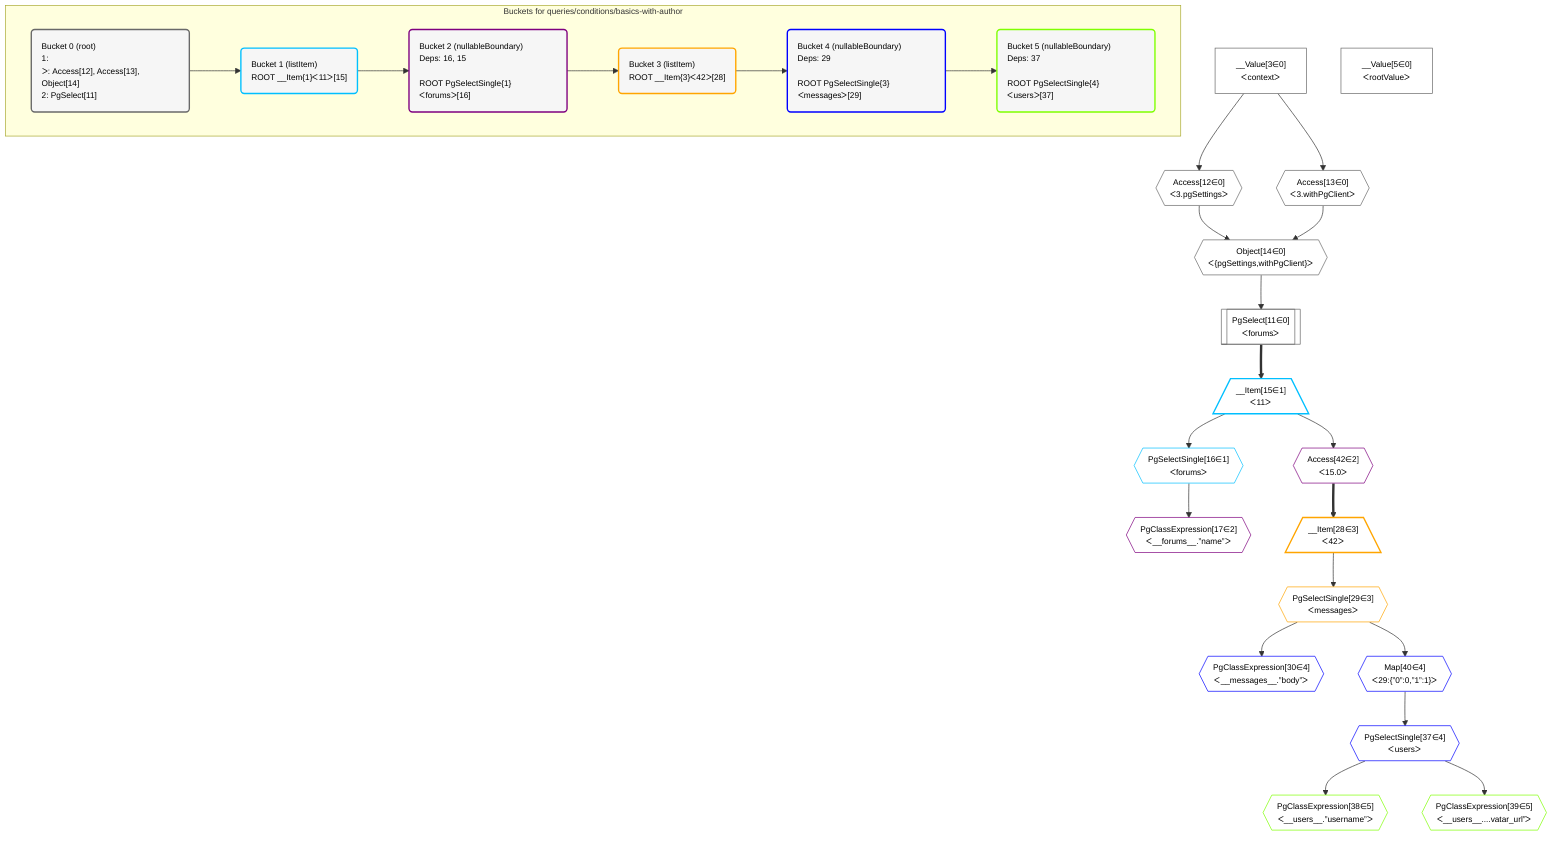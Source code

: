 %%{init: {'themeVariables': { 'fontSize': '12px'}}}%%
graph TD
    classDef path fill:#eee,stroke:#000,color:#000
    classDef plan fill:#fff,stroke-width:1px,color:#000
    classDef itemplan fill:#fff,stroke-width:2px,color:#000
    classDef unbatchedplan fill:#dff,stroke-width:1px,color:#000
    classDef sideeffectplan fill:#fcc,stroke-width:2px,color:#000
    classDef bucket fill:#f6f6f6,color:#000,stroke-width:2px,text-align:left


    %% define steps
    __Value3["__Value[3∈0]<br />ᐸcontextᐳ"]:::plan
    __Value5["__Value[5∈0]<br />ᐸrootValueᐳ"]:::plan
    Access12{{"Access[12∈0]<br />ᐸ3.pgSettingsᐳ"}}:::plan
    Access13{{"Access[13∈0]<br />ᐸ3.withPgClientᐳ"}}:::plan
    Object14{{"Object[14∈0]<br />ᐸ{pgSettings,withPgClient}ᐳ"}}:::plan
    PgSelect11[["PgSelect[11∈0]<br />ᐸforumsᐳ"]]:::plan
    __Item15[/"__Item[15∈1]<br />ᐸ11ᐳ"\]:::itemplan
    PgSelectSingle16{{"PgSelectSingle[16∈1]<br />ᐸforumsᐳ"}}:::plan
    PgClassExpression17{{"PgClassExpression[17∈2]<br />ᐸ__forums__.”name”ᐳ"}}:::plan
    Access42{{"Access[42∈2]<br />ᐸ15.0ᐳ"}}:::plan
    __Item28[/"__Item[28∈3]<br />ᐸ42ᐳ"\]:::itemplan
    PgSelectSingle29{{"PgSelectSingle[29∈3]<br />ᐸmessagesᐳ"}}:::plan
    PgClassExpression30{{"PgClassExpression[30∈4]<br />ᐸ__messages__.”body”ᐳ"}}:::plan
    Map40{{"Map[40∈4]<br />ᐸ29:{”0”:0,”1”:1}ᐳ"}}:::plan
    PgSelectSingle37{{"PgSelectSingle[37∈4]<br />ᐸusersᐳ"}}:::plan
    PgClassExpression38{{"PgClassExpression[38∈5]<br />ᐸ__users__.”username”ᐳ"}}:::plan
    PgClassExpression39{{"PgClassExpression[39∈5]<br />ᐸ__users__....vatar_url”ᐳ"}}:::plan

    %% plan dependencies
    __Value3 --> Access12
    __Value3 --> Access13
    Access12 & Access13 --> Object14
    Object14 --> PgSelect11
    PgSelect11 ==> __Item15
    __Item15 --> PgSelectSingle16
    PgSelectSingle16 --> PgClassExpression17
    __Item15 --> Access42
    Access42 ==> __Item28
    __Item28 --> PgSelectSingle29
    PgSelectSingle29 --> PgClassExpression30
    PgSelectSingle29 --> Map40
    Map40 --> PgSelectSingle37
    PgSelectSingle37 --> PgClassExpression38
    PgSelectSingle37 --> PgClassExpression39

    subgraph "Buckets for queries/conditions/basics-with-author"
    Bucket0("Bucket 0 (root)<br />1: <br />ᐳ: Access[12], Access[13], Object[14]<br />2: PgSelect[11]"):::bucket
    classDef bucket0 stroke:#696969
    class Bucket0,__Value3,__Value5,PgSelect11,Access12,Access13,Object14 bucket0
    Bucket1("Bucket 1 (listItem)<br />ROOT __Item{1}ᐸ11ᐳ[15]"):::bucket
    classDef bucket1 stroke:#00bfff
    class Bucket1,__Item15,PgSelectSingle16 bucket1
    Bucket2("Bucket 2 (nullableBoundary)<br />Deps: 16, 15<br /><br />ROOT PgSelectSingle{1}ᐸforumsᐳ[16]"):::bucket
    classDef bucket2 stroke:#7f007f
    class Bucket2,PgClassExpression17,Access42 bucket2
    Bucket3("Bucket 3 (listItem)<br />ROOT __Item{3}ᐸ42ᐳ[28]"):::bucket
    classDef bucket3 stroke:#ffa500
    class Bucket3,__Item28,PgSelectSingle29 bucket3
    Bucket4("Bucket 4 (nullableBoundary)<br />Deps: 29<br /><br />ROOT PgSelectSingle{3}ᐸmessagesᐳ[29]"):::bucket
    classDef bucket4 stroke:#0000ff
    class Bucket4,PgClassExpression30,PgSelectSingle37,Map40 bucket4
    Bucket5("Bucket 5 (nullableBoundary)<br />Deps: 37<br /><br />ROOT PgSelectSingle{4}ᐸusersᐳ[37]"):::bucket
    classDef bucket5 stroke:#7fff00
    class Bucket5,PgClassExpression38,PgClassExpression39 bucket5
    Bucket0 --> Bucket1
    Bucket1 --> Bucket2
    Bucket2 --> Bucket3
    Bucket3 --> Bucket4
    Bucket4 --> Bucket5
    end